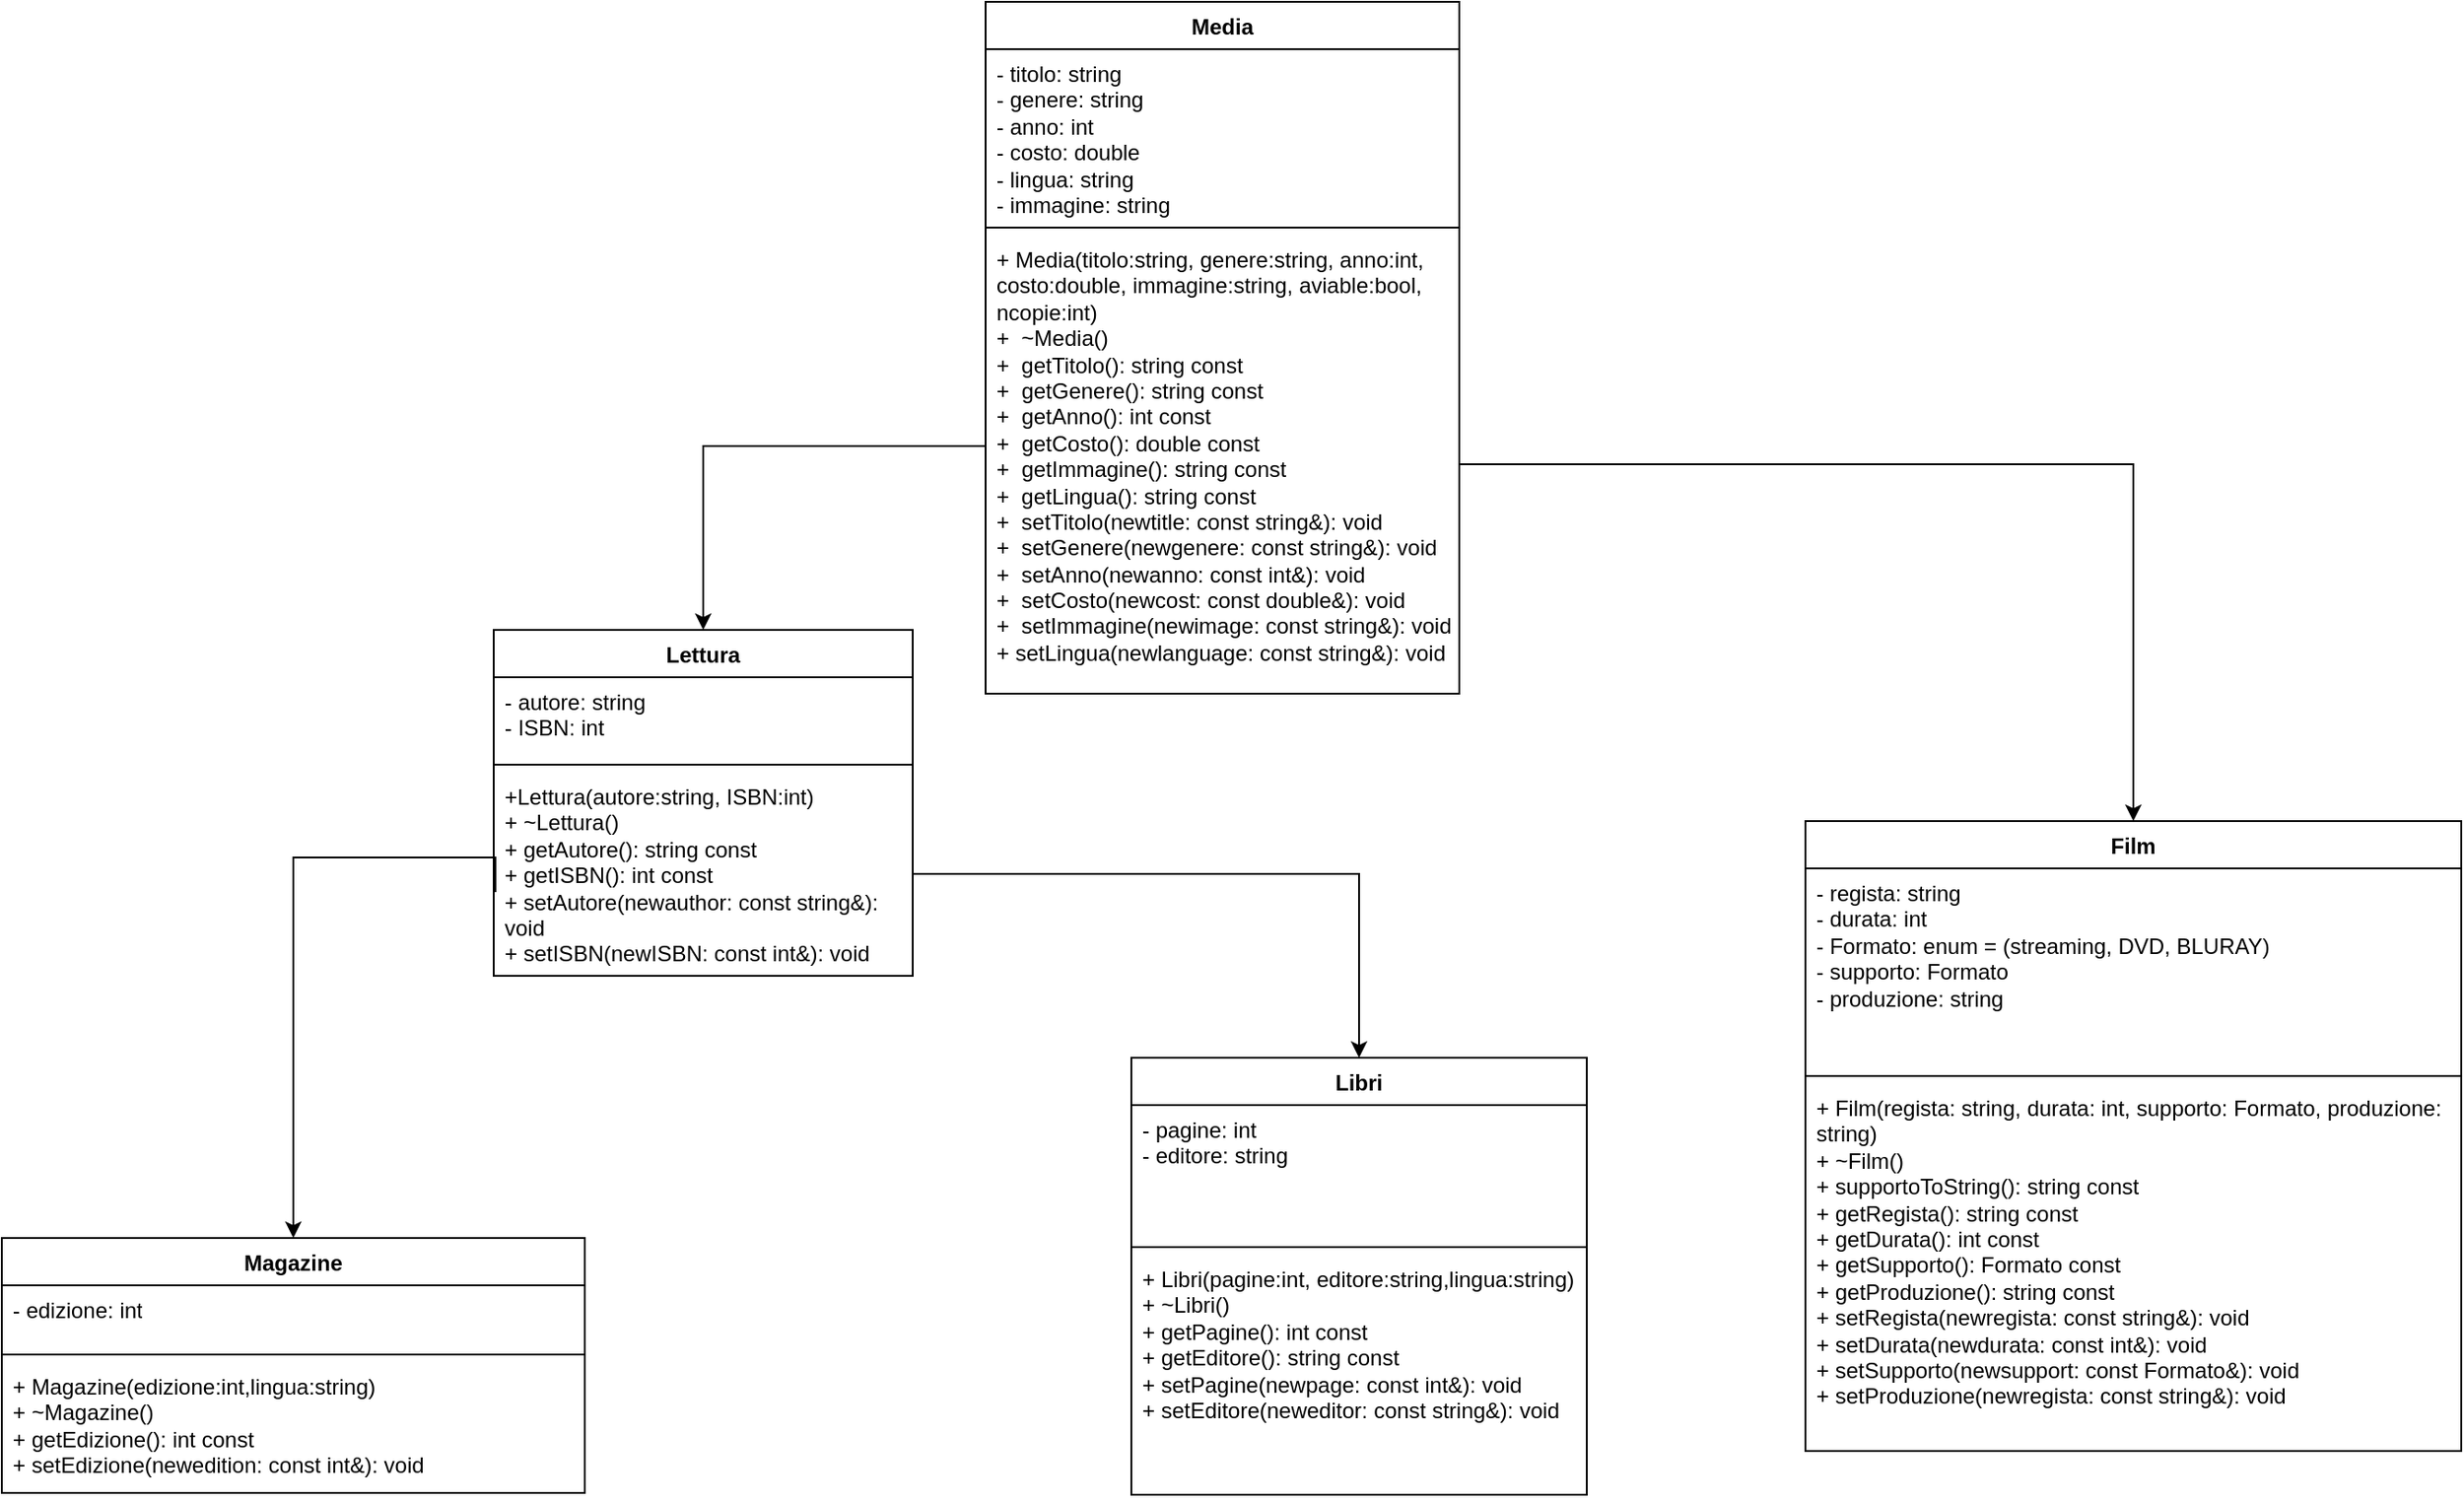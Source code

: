 <mxfile version="26.2.15">
  <diagram name="Page-1" id="pqyWuIqvjz6fI7Egj4vn">
    <mxGraphModel dx="1527" dy="949" grid="1" gridSize="10" guides="1" tooltips="1" connect="1" arrows="1" fold="1" page="1" pageScale="1" pageWidth="827" pageHeight="1169" math="0" shadow="0">
      <root>
        <mxCell id="0" />
        <mxCell id="1" parent="0" />
        <mxCell id="RXg5lKBmtj93YGWo_rn5-1" value="Media" style="swimlane;fontStyle=1;align=center;verticalAlign=top;childLayout=stackLayout;horizontal=1;startSize=26;horizontalStack=0;resizeParent=1;resizeParentMax=0;resizeLast=0;collapsible=1;marginBottom=0;whiteSpace=wrap;html=1;" parent="1" vertex="1">
          <mxGeometry x="330" y="300" width="260" height="380" as="geometry" />
        </mxCell>
        <mxCell id="RXg5lKBmtj93YGWo_rn5-2" value="- titolo: string&lt;div&gt;- genere: string&lt;/div&gt;&lt;div&gt;- anno: int&amp;nbsp;&lt;/div&gt;&lt;div&gt;- costo: double&lt;/div&gt;&lt;div&gt;- lingua: string&lt;/div&gt;&lt;div&gt;&lt;span style=&quot;background-color: transparent; color: light-dark(rgb(0, 0, 0), rgb(255, 255, 255));&quot;&gt;- immagine: string&lt;/span&gt;&lt;/div&gt;" style="text;strokeColor=none;fillColor=none;align=left;verticalAlign=top;spacingLeft=4;spacingRight=4;overflow=hidden;rotatable=0;points=[[0,0.5],[1,0.5]];portConstraint=eastwest;whiteSpace=wrap;html=1;" parent="RXg5lKBmtj93YGWo_rn5-1" vertex="1">
          <mxGeometry y="26" width="260" height="94" as="geometry" />
        </mxCell>
        <mxCell id="RXg5lKBmtj93YGWo_rn5-3" value="" style="line;strokeWidth=1;fillColor=none;align=left;verticalAlign=middle;spacingTop=-1;spacingLeft=3;spacingRight=3;rotatable=0;labelPosition=right;points=[];portConstraint=eastwest;strokeColor=inherit;" parent="RXg5lKBmtj93YGWo_rn5-1" vertex="1">
          <mxGeometry y="120" width="260" height="8" as="geometry" />
        </mxCell>
        <mxCell id="RXg5lKBmtj93YGWo_rn5-4" value="+ Media(titolo:string, genere:string, anno:int, costo:double, immagine:string, aviable:bool, ncopie:int)&lt;div&gt;+&amp;nbsp; ~Media()&lt;/div&gt;&lt;div&gt;+&amp;nbsp; getTitolo(): string const&lt;/div&gt;&lt;div&gt;+&amp;nbsp;&amp;nbsp;&lt;span style=&quot;background-color: transparent; color: light-dark(rgb(0, 0, 0), rgb(255, 255, 255));&quot;&gt;getGenere(): string const&lt;/span&gt;&lt;/div&gt;&lt;div&gt;+&amp;nbsp;&amp;nbsp;&lt;span style=&quot;color: light-dark(rgb(0, 0, 0), rgb(255, 255, 255)); background-color: transparent;&quot;&gt;getAnno(): int const&lt;/span&gt;&lt;span style=&quot;background-color: transparent; color: light-dark(rgb(0, 0, 0), rgb(255, 255, 255));&quot;&gt;&lt;/span&gt;&lt;/div&gt;&lt;div&gt;+&amp;nbsp;&amp;nbsp;&lt;span style=&quot;color: light-dark(rgb(0, 0, 0), rgb(255, 255, 255)); background-color: transparent;&quot;&gt;getCosto(): double const&lt;/span&gt;&lt;span style=&quot;color: light-dark(rgb(0, 0, 0), rgb(255, 255, 255)); background-color: transparent;&quot;&gt;&lt;/span&gt;&lt;/div&gt;&lt;div&gt;+&amp;nbsp;&amp;nbsp;&lt;span style=&quot;color: light-dark(rgb(0, 0, 0), rgb(255, 255, 255)); background-color: transparent;&quot;&gt;getImmagine(): string const&lt;/span&gt;&lt;/div&gt;&lt;div&gt;+&amp;nbsp; getLingua(): string const&lt;span style=&quot;color: light-dark(rgb(0, 0, 0), rgb(255, 255, 255)); background-color: transparent;&quot;&gt;&lt;/span&gt;&lt;/div&gt;&lt;div&gt;+&amp;nbsp; setTitolo(newtitle: const string&amp;amp;): void&lt;/div&gt;&lt;div&gt;+&amp;nbsp; setGenere(newgenere: const string&amp;amp;): void&lt;/div&gt;&lt;div&gt;+&amp;nbsp; setAnno(newanno: const int&amp;amp;): void&lt;/div&gt;&lt;div&gt;+&amp;nbsp; setCosto(newcost: const double&amp;amp;): void&lt;/div&gt;&lt;div&gt;+&amp;nbsp; setImmagine(newimage: const string&amp;amp;): void&lt;/div&gt;&lt;div&gt;+ setLingua(newlanguage: const string&amp;amp;): void&lt;/div&gt;" style="text;strokeColor=none;fillColor=none;align=left;verticalAlign=top;spacingLeft=4;spacingRight=4;overflow=hidden;rotatable=0;points=[[0,0.5],[1,0.5]];portConstraint=eastwest;whiteSpace=wrap;html=1;" parent="RXg5lKBmtj93YGWo_rn5-1" vertex="1">
          <mxGeometry y="128" width="260" height="252" as="geometry" />
        </mxCell>
        <mxCell id="RXg5lKBmtj93YGWo_rn5-7" value="Lettura" style="swimlane;fontStyle=1;align=center;verticalAlign=top;childLayout=stackLayout;horizontal=1;startSize=26;horizontalStack=0;resizeParent=1;resizeParentMax=0;resizeLast=0;collapsible=1;marginBottom=0;whiteSpace=wrap;html=1;" parent="1" vertex="1">
          <mxGeometry x="60" y="645" width="230" height="190" as="geometry" />
        </mxCell>
        <mxCell id="RXg5lKBmtj93YGWo_rn5-8" value="- autore: string&lt;div&gt;- ISBN: int&lt;/div&gt;" style="text;strokeColor=none;fillColor=none;align=left;verticalAlign=top;spacingLeft=4;spacingRight=4;overflow=hidden;rotatable=0;points=[[0,0.5],[1,0.5]];portConstraint=eastwest;whiteSpace=wrap;html=1;" parent="RXg5lKBmtj93YGWo_rn5-7" vertex="1">
          <mxGeometry y="26" width="230" height="44" as="geometry" />
        </mxCell>
        <mxCell id="RXg5lKBmtj93YGWo_rn5-9" value="" style="line;strokeWidth=1;fillColor=none;align=left;verticalAlign=middle;spacingTop=-1;spacingLeft=3;spacingRight=3;rotatable=0;labelPosition=right;points=[];portConstraint=eastwest;strokeColor=inherit;" parent="RXg5lKBmtj93YGWo_rn5-7" vertex="1">
          <mxGeometry y="70" width="230" height="8" as="geometry" />
        </mxCell>
        <mxCell id="RXg5lKBmtj93YGWo_rn5-10" value="+Lettura(autore:string, ISBN:int)&lt;div&gt;+ ~Lettura()&lt;/div&gt;&lt;div&gt;+ getAutore(): string const&lt;/div&gt;&lt;div&gt;+ getISBN(): int const&lt;/div&gt;&lt;div&gt;+ setAutore(newauthor: const string&amp;amp;): void&lt;/div&gt;&lt;div&gt;+ setISBN(newISBN: const int&amp;amp;): void&lt;/div&gt;&lt;div&gt;&lt;br&gt;&lt;/div&gt;&lt;div&gt;&lt;br&gt;&lt;/div&gt;" style="text;strokeColor=none;fillColor=none;align=left;verticalAlign=top;spacingLeft=4;spacingRight=4;overflow=hidden;rotatable=0;points=[[0,0.5],[1,0.5]];portConstraint=eastwest;whiteSpace=wrap;html=1;" parent="RXg5lKBmtj93YGWo_rn5-7" vertex="1">
          <mxGeometry y="78" width="230" height="112" as="geometry" />
        </mxCell>
        <mxCell id="RXg5lKBmtj93YGWo_rn5-6" style="edgeStyle=orthogonalEdgeStyle;rounded=0;orthogonalLoop=1;jettySize=auto;html=1;exitX=0;exitY=0.5;exitDx=0;exitDy=0;" parent="1" source="RXg5lKBmtj93YGWo_rn5-4" target="RXg5lKBmtj93YGWo_rn5-7" edge="1">
          <mxGeometry relative="1" as="geometry">
            <mxPoint x="180" y="690" as="targetPoint" />
            <Array as="points">
              <mxPoint x="175" y="544" />
            </Array>
          </mxGeometry>
        </mxCell>
        <mxCell id="RXg5lKBmtj93YGWo_rn5-12" value="Libri" style="swimlane;fontStyle=1;align=center;verticalAlign=top;childLayout=stackLayout;horizontal=1;startSize=26;horizontalStack=0;resizeParent=1;resizeParentMax=0;resizeLast=0;collapsible=1;marginBottom=0;whiteSpace=wrap;html=1;" parent="1" vertex="1">
          <mxGeometry x="410" y="880" width="250" height="240" as="geometry" />
        </mxCell>
        <mxCell id="RXg5lKBmtj93YGWo_rn5-13" value="- pagine: int&lt;div&gt;- editore: string&lt;/div&gt;&lt;div&gt;&lt;br&gt;&lt;/div&gt;" style="text;strokeColor=none;fillColor=none;align=left;verticalAlign=top;spacingLeft=4;spacingRight=4;overflow=hidden;rotatable=0;points=[[0,0.5],[1,0.5]];portConstraint=eastwest;whiteSpace=wrap;html=1;" parent="RXg5lKBmtj93YGWo_rn5-12" vertex="1">
          <mxGeometry y="26" width="250" height="74" as="geometry" />
        </mxCell>
        <mxCell id="RXg5lKBmtj93YGWo_rn5-14" value="" style="line;strokeWidth=1;fillColor=none;align=left;verticalAlign=middle;spacingTop=-1;spacingLeft=3;spacingRight=3;rotatable=0;labelPosition=right;points=[];portConstraint=eastwest;strokeColor=inherit;" parent="RXg5lKBmtj93YGWo_rn5-12" vertex="1">
          <mxGeometry y="100" width="250" height="8" as="geometry" />
        </mxCell>
        <mxCell id="RXg5lKBmtj93YGWo_rn5-15" value="+ Libri(pagine:int, editore:string,lingua:string)&lt;div&gt;+ ~Libri()&lt;/div&gt;&lt;div&gt;+ getPagine(): int const&lt;/div&gt;&lt;div&gt;+ getEditore(): string const&lt;/div&gt;&lt;div&gt;+ setPagine(newpage: const int&amp;amp;): void&lt;/div&gt;&lt;div&gt;+ setEditore(neweditor: const string&amp;amp;): void&lt;/div&gt;" style="text;strokeColor=none;fillColor=none;align=left;verticalAlign=top;spacingLeft=4;spacingRight=4;overflow=hidden;rotatable=0;points=[[0,0.5],[1,0.5]];portConstraint=eastwest;whiteSpace=wrap;html=1;" parent="RXg5lKBmtj93YGWo_rn5-12" vertex="1">
          <mxGeometry y="108" width="250" height="132" as="geometry" />
        </mxCell>
        <mxCell id="RXg5lKBmtj93YGWo_rn5-11" style="edgeStyle=orthogonalEdgeStyle;rounded=0;orthogonalLoop=1;jettySize=auto;html=1;exitX=1;exitY=0.5;exitDx=0;exitDy=0;entryX=0.5;entryY=0;entryDx=0;entryDy=0;" parent="1" source="RXg5lKBmtj93YGWo_rn5-10" target="RXg5lKBmtj93YGWo_rn5-12" edge="1">
          <mxGeometry relative="1" as="geometry">
            <mxPoint x="480" y="880" as="targetPoint" />
          </mxGeometry>
        </mxCell>
        <mxCell id="aNGDOoTcrYdTsEb721r_-1" style="edgeStyle=orthogonalEdgeStyle;rounded=0;orthogonalLoop=1;jettySize=auto;html=1;exitX=0.004;exitY=0.589;exitDx=0;exitDy=0;exitPerimeter=0;entryX=0.5;entryY=0;entryDx=0;entryDy=0;" edge="1" parent="1" source="RXg5lKBmtj93YGWo_rn5-10" target="aNGDOoTcrYdTsEb721r_-2">
          <mxGeometry relative="1" as="geometry">
            <mxPoint x="70" y="940" as="targetPoint" />
            <mxPoint x="100" y="890" as="sourcePoint" />
            <Array as="points">
              <mxPoint x="61" y="770" />
              <mxPoint x="-50" y="770" />
            </Array>
          </mxGeometry>
        </mxCell>
        <mxCell id="aNGDOoTcrYdTsEb721r_-2" value="Magazine" style="swimlane;fontStyle=1;align=center;verticalAlign=top;childLayout=stackLayout;horizontal=1;startSize=26;horizontalStack=0;resizeParent=1;resizeParentMax=0;resizeLast=0;collapsible=1;marginBottom=0;whiteSpace=wrap;html=1;" vertex="1" parent="1">
          <mxGeometry x="-210" y="979" width="320" height="140" as="geometry" />
        </mxCell>
        <mxCell id="aNGDOoTcrYdTsEb721r_-3" value="- edizione: int&lt;div&gt;&lt;br&gt;&lt;/div&gt;&lt;div&gt;&lt;br&gt;&lt;/div&gt;" style="text;strokeColor=none;fillColor=none;align=left;verticalAlign=top;spacingLeft=4;spacingRight=4;overflow=hidden;rotatable=0;points=[[0,0.5],[1,0.5]];portConstraint=eastwest;whiteSpace=wrap;html=1;" vertex="1" parent="aNGDOoTcrYdTsEb721r_-2">
          <mxGeometry y="26" width="320" height="34" as="geometry" />
        </mxCell>
        <mxCell id="aNGDOoTcrYdTsEb721r_-4" value="" style="line;strokeWidth=1;fillColor=none;align=left;verticalAlign=middle;spacingTop=-1;spacingLeft=3;spacingRight=3;rotatable=0;labelPosition=right;points=[];portConstraint=eastwest;strokeColor=inherit;" vertex="1" parent="aNGDOoTcrYdTsEb721r_-2">
          <mxGeometry y="60" width="320" height="8" as="geometry" />
        </mxCell>
        <mxCell id="aNGDOoTcrYdTsEb721r_-5" value="+ Magazine(edizione:int,lingua:string)&lt;div&gt;+ ~Magazine()&lt;/div&gt;&lt;div&gt;+ getEdizione(): int const&lt;/div&gt;&lt;div&gt;+ setEdizione(newedition: const int&amp;amp;): void&lt;/div&gt;" style="text;strokeColor=none;fillColor=none;align=left;verticalAlign=top;spacingLeft=4;spacingRight=4;overflow=hidden;rotatable=0;points=[[0,0.5],[1,0.5]];portConstraint=eastwest;whiteSpace=wrap;html=1;" vertex="1" parent="aNGDOoTcrYdTsEb721r_-2">
          <mxGeometry y="68" width="320" height="72" as="geometry" />
        </mxCell>
        <mxCell id="aNGDOoTcrYdTsEb721r_-6" value="Film" style="swimlane;fontStyle=1;align=center;verticalAlign=top;childLayout=stackLayout;horizontal=1;startSize=26;horizontalStack=0;resizeParent=1;resizeParentMax=0;resizeLast=0;collapsible=1;marginBottom=0;whiteSpace=wrap;html=1;" vertex="1" parent="1">
          <mxGeometry x="780" y="750" width="360" height="346" as="geometry" />
        </mxCell>
        <mxCell id="aNGDOoTcrYdTsEb721r_-7" value="- regista: string&lt;div&gt;- durata: int&lt;/div&gt;&lt;div&gt;- Formato: enum = (streaming, DVD, BLURAY)&lt;/div&gt;&lt;div&gt;- supporto: Formato&lt;/div&gt;&lt;div&gt;- produzione: string&lt;/div&gt;" style="text;strokeColor=none;fillColor=none;align=left;verticalAlign=top;spacingLeft=4;spacingRight=4;overflow=hidden;rotatable=0;points=[[0,0.5],[1,0.5]];portConstraint=eastwest;whiteSpace=wrap;html=1;" vertex="1" parent="aNGDOoTcrYdTsEb721r_-6">
          <mxGeometry y="26" width="360" height="110" as="geometry" />
        </mxCell>
        <mxCell id="aNGDOoTcrYdTsEb721r_-8" value="" style="line;strokeWidth=1;fillColor=none;align=left;verticalAlign=middle;spacingTop=-1;spacingLeft=3;spacingRight=3;rotatable=0;labelPosition=right;points=[];portConstraint=eastwest;strokeColor=inherit;" vertex="1" parent="aNGDOoTcrYdTsEb721r_-6">
          <mxGeometry y="136" width="360" height="8" as="geometry" />
        </mxCell>
        <mxCell id="aNGDOoTcrYdTsEb721r_-9" value="+ Film(regista: string, durata: int, supporto: Formato, produzione: string)&lt;div&gt;+ ~Film()&lt;/div&gt;&lt;div&gt;+ supportoToString(): string const&lt;/div&gt;&lt;div&gt;+&amp;nbsp;&lt;span style=&quot;background-color: transparent; color: light-dark(rgb(0, 0, 0), rgb(255, 255, 255));&quot;&gt;getRegista(): string const&lt;/span&gt;&lt;/div&gt;&lt;div&gt;+ getDurata(): int const&lt;/div&gt;&lt;div&gt;+ getSupporto(): Formato const&lt;/div&gt;&lt;div&gt;+ getProduzione(): string const&lt;/div&gt;&lt;div&gt;+ setRegista(newregista: const string&amp;amp;): void&lt;/div&gt;&lt;div&gt;+ setDurata(newdurata: const int&amp;amp;): void&lt;/div&gt;&lt;div&gt;+ setSupporto(newsupport: const Formato&amp;amp;): void&lt;/div&gt;&lt;div&gt;+ setProduzione(newregista: const string&amp;amp;): void&lt;/div&gt;&lt;div&gt;&lt;br&gt;&lt;/div&gt;" style="text;strokeColor=none;fillColor=none;align=left;verticalAlign=top;spacingLeft=4;spacingRight=4;overflow=hidden;rotatable=0;points=[[0,0.5],[1,0.5]];portConstraint=eastwest;whiteSpace=wrap;html=1;" vertex="1" parent="aNGDOoTcrYdTsEb721r_-6">
          <mxGeometry y="144" width="360" height="202" as="geometry" />
        </mxCell>
        <mxCell id="aNGDOoTcrYdTsEb721r_-10" style="edgeStyle=orthogonalEdgeStyle;rounded=0;orthogonalLoop=1;jettySize=auto;html=1;exitX=1;exitY=0.5;exitDx=0;exitDy=0;" edge="1" parent="1" source="RXg5lKBmtj93YGWo_rn5-4" target="aNGDOoTcrYdTsEb721r_-6">
          <mxGeometry relative="1" as="geometry" />
        </mxCell>
      </root>
    </mxGraphModel>
  </diagram>
</mxfile>

